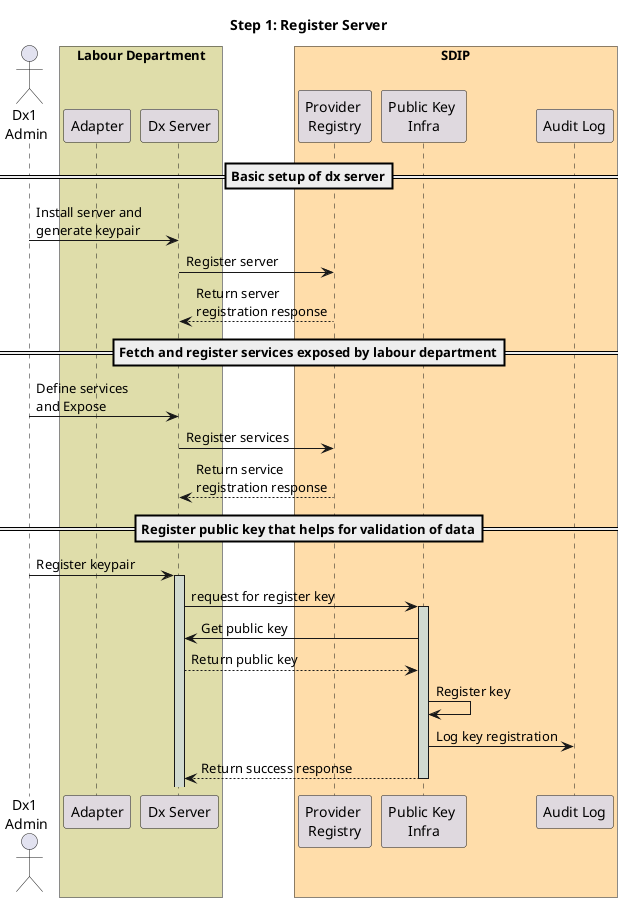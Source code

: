 @startuml
title Step 1: Register Server
actor DxAdmin as "Dx1 \nAdmin" order 1
box "Labour Department" #Dfddaa
participant lbDept as "Adapter" order 1 #DFd9Df
participant DxServer as "Dx Server" order 2 #DFd9Df
endbox
box "SDIP" #FFDDaa
'participant IdentityServer as "Identity \nServer" order 3 #DFd9Df
participant ProviderRegistry as "Provider \nRegistry" order 4 #DFd9Df
participant PKI as "Public Key \nInfra" order 5 #DFd9Df
participant Audit as "Audit Log" order 5 #DFd9Df
endbox

==Basic setup of dx server==
DxAdmin -> DxServer: Install server and \ngenerate keypair
DxServer -> ProviderRegistry: Register server
DxServer <-- ProviderRegistry: Return server \nregistration response
==Fetch and register services exposed by labour department==
DxAdmin -> DxServer: Define services \nand Expose
DxServer -> ProviderRegistry: Register services
DxServer <-- ProviderRegistry: Return service \nregistration response
==Register public key that helps for validation of data==
DxAdmin -> DxServer: Register keypair
activate DxServer #d1dad0
DxServer -> PKI: request for register key
activate PKI #d1dad0
DxServer <- PKI: Get public key
DxServer --> PKI: Return public key
PKI -> PKI: Register key
PKI -> Audit: Log key registration
DxServer <-- PKI: Return success response
deactivate PKI #d1dad0


@enduml